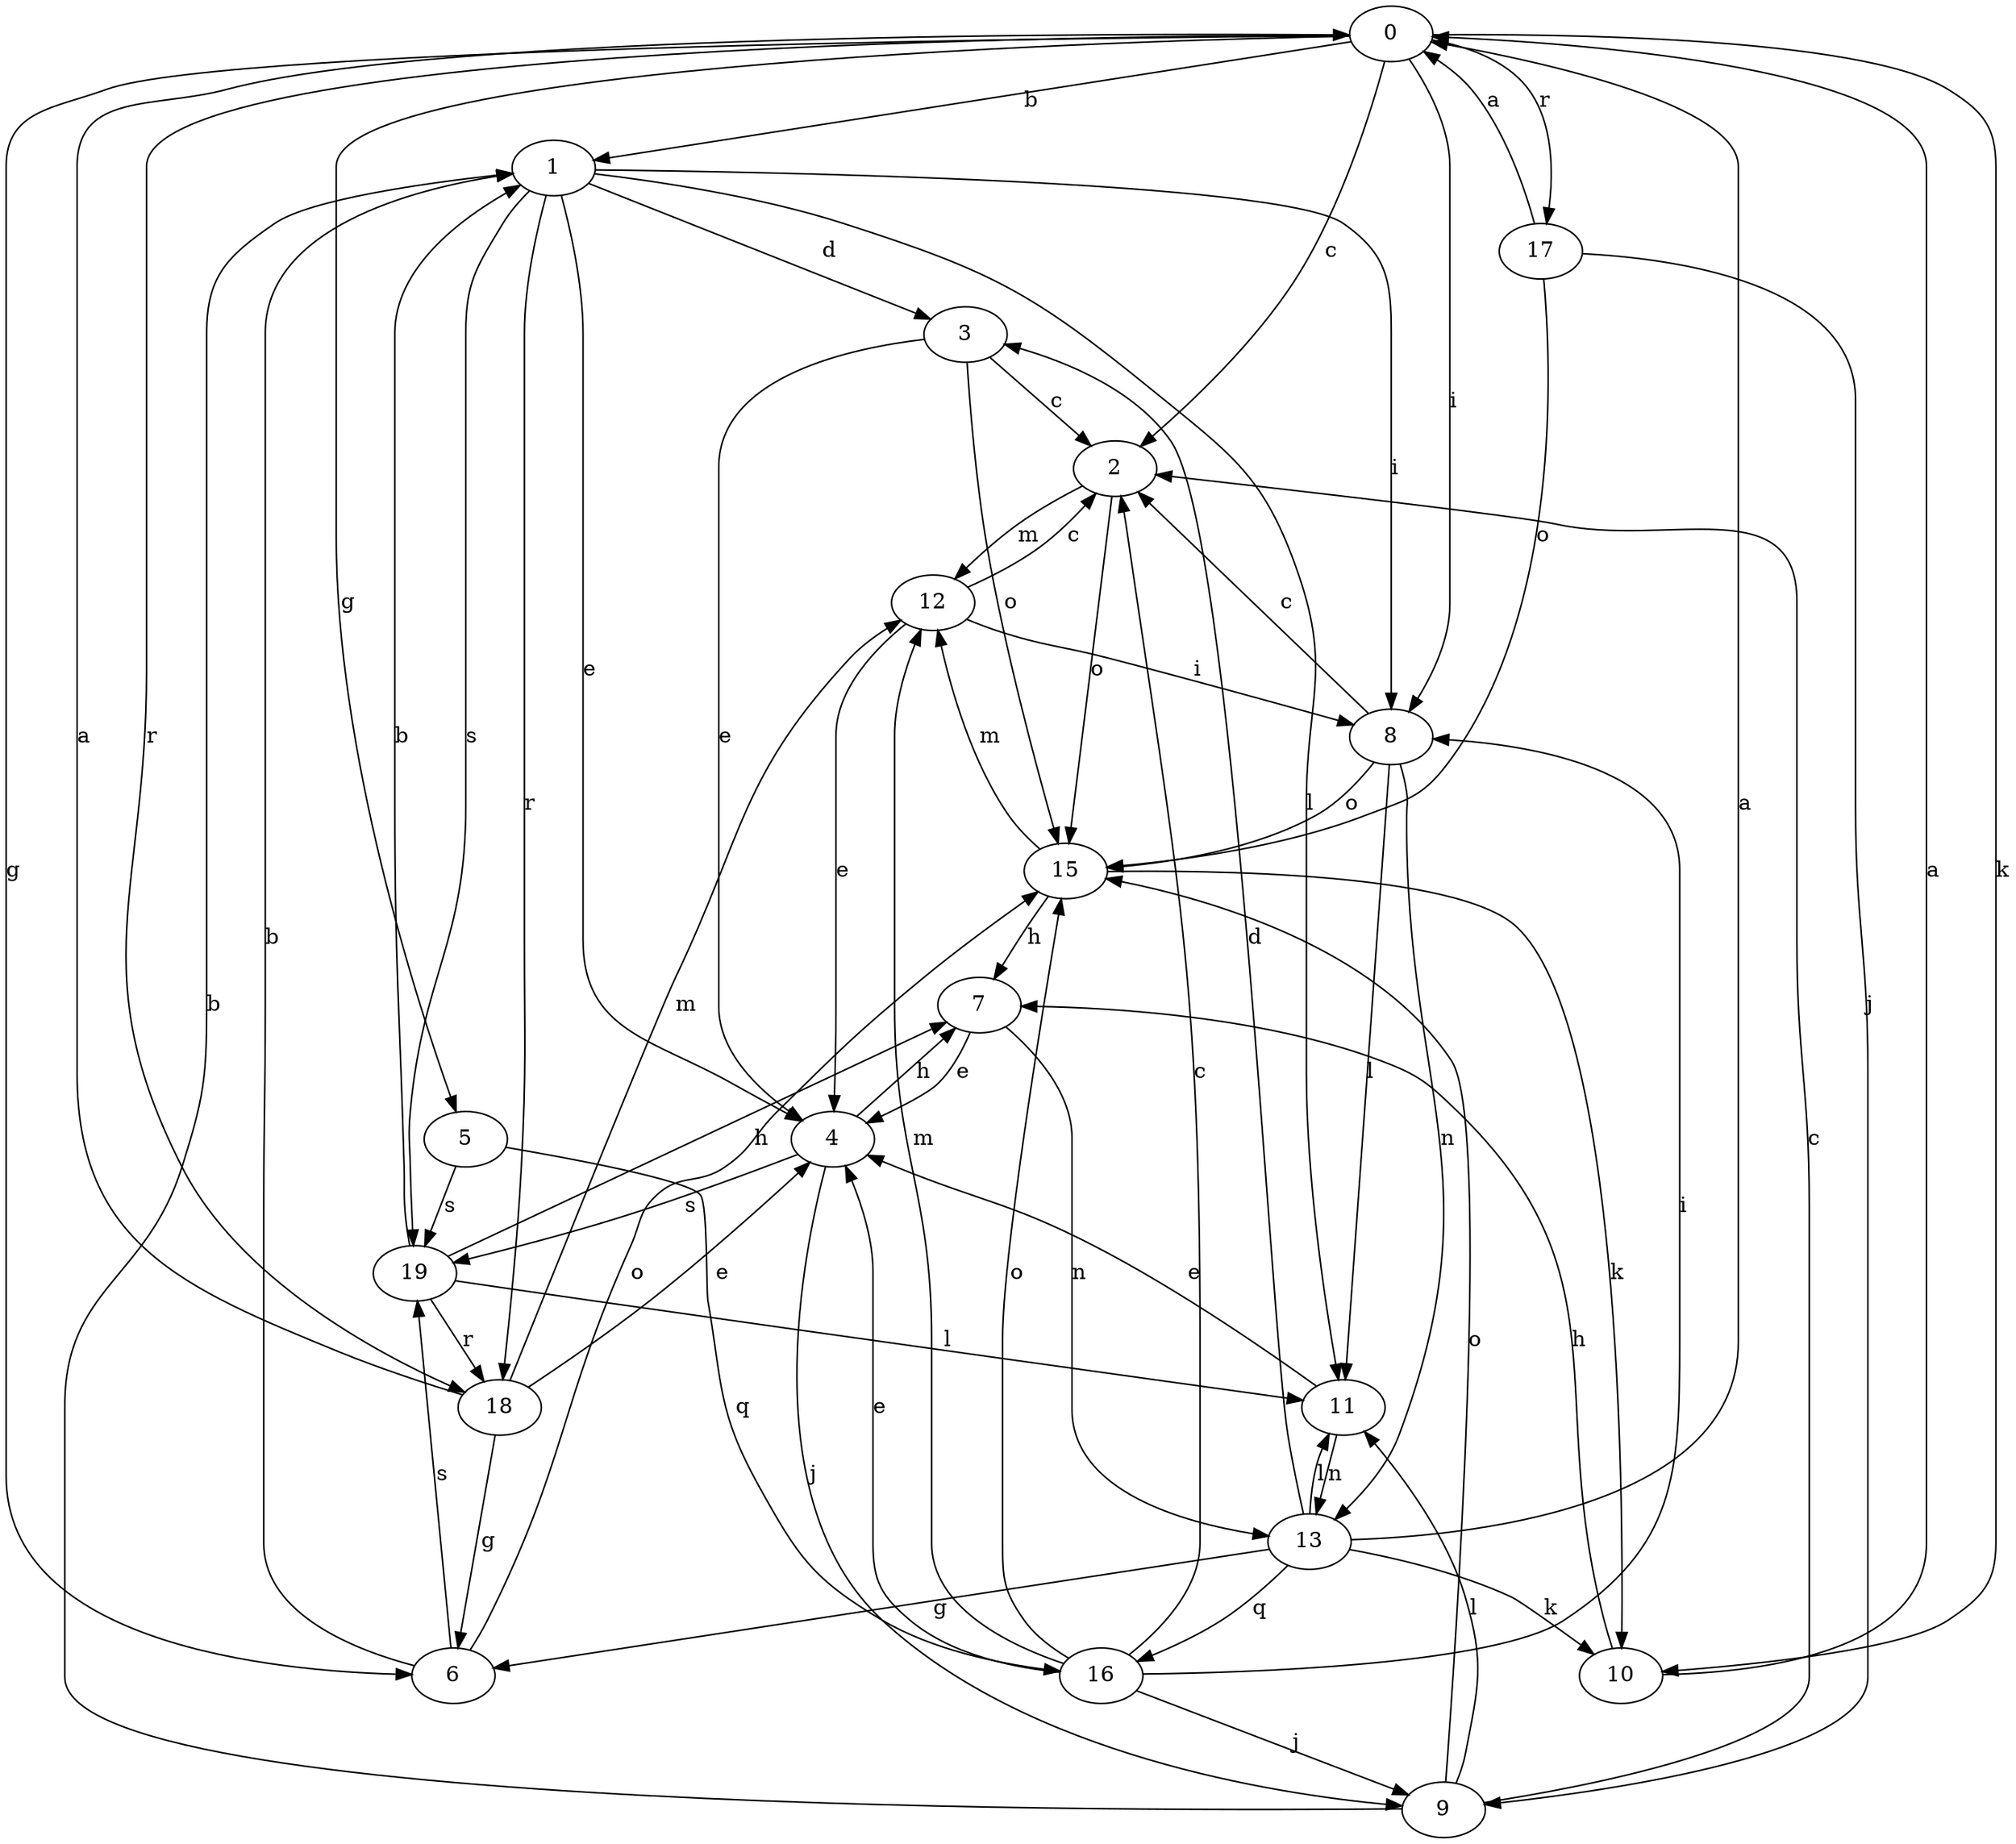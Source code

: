 strict digraph  {
0;
1;
2;
3;
4;
5;
6;
7;
8;
9;
10;
11;
12;
13;
15;
16;
17;
18;
19;
0 -> 1  [label=b];
0 -> 2  [label=c];
0 -> 5  [label=g];
0 -> 6  [label=g];
0 -> 8  [label=i];
0 -> 10  [label=k];
0 -> 17  [label=r];
0 -> 18  [label=r];
1 -> 3  [label=d];
1 -> 4  [label=e];
1 -> 8  [label=i];
1 -> 11  [label=l];
1 -> 18  [label=r];
1 -> 19  [label=s];
2 -> 12  [label=m];
2 -> 15  [label=o];
3 -> 2  [label=c];
3 -> 4  [label=e];
3 -> 15  [label=o];
4 -> 7  [label=h];
4 -> 9  [label=j];
4 -> 19  [label=s];
5 -> 16  [label=q];
5 -> 19  [label=s];
6 -> 1  [label=b];
6 -> 15  [label=o];
6 -> 19  [label=s];
7 -> 4  [label=e];
7 -> 13  [label=n];
8 -> 2  [label=c];
8 -> 11  [label=l];
8 -> 13  [label=n];
8 -> 15  [label=o];
9 -> 1  [label=b];
9 -> 2  [label=c];
9 -> 11  [label=l];
9 -> 15  [label=o];
10 -> 0  [label=a];
10 -> 7  [label=h];
11 -> 4  [label=e];
11 -> 13  [label=n];
12 -> 2  [label=c];
12 -> 4  [label=e];
12 -> 8  [label=i];
13 -> 0  [label=a];
13 -> 3  [label=d];
13 -> 6  [label=g];
13 -> 10  [label=k];
13 -> 11  [label=l];
13 -> 16  [label=q];
15 -> 7  [label=h];
15 -> 10  [label=k];
15 -> 12  [label=m];
16 -> 2  [label=c];
16 -> 4  [label=e];
16 -> 8  [label=i];
16 -> 9  [label=j];
16 -> 12  [label=m];
16 -> 15  [label=o];
17 -> 0  [label=a];
17 -> 9  [label=j];
17 -> 15  [label=o];
18 -> 0  [label=a];
18 -> 4  [label=e];
18 -> 6  [label=g];
18 -> 12  [label=m];
19 -> 1  [label=b];
19 -> 7  [label=h];
19 -> 11  [label=l];
19 -> 18  [label=r];
}
